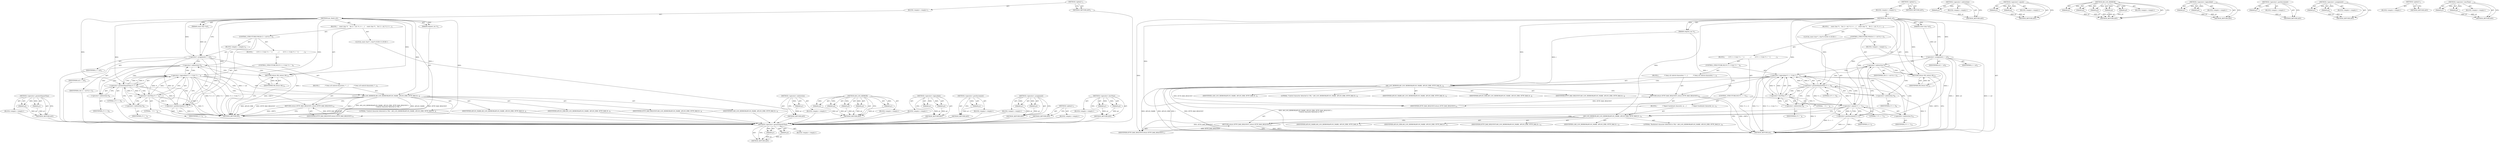 digraph "&lt;operator&gt;.lessThan" {
vulnerable_87 [label=<(METHOD,&lt;operator&gt;.greaterEqualsThan)>];
vulnerable_88 [label=<(PARAM,p1)>];
vulnerable_89 [label=<(PARAM,p2)>];
vulnerable_90 [label=<(BLOCK,&lt;empty&gt;,&lt;empty&gt;)>];
vulnerable_91 [label=<(METHOD_RETURN,ANY)>];
vulnerable_6 [label=<(METHOD,&lt;global&gt;)<SUB>1</SUB>>];
vulnerable_7 [label=<(BLOCK,&lt;empty&gt;,&lt;empty&gt;)<SUB>1</SUB>>];
vulnerable_8 [label=<(METHOD,am_check_url)<SUB>1</SUB>>];
vulnerable_9 [label=<(PARAM,request_rec *r)<SUB>1</SUB>>];
vulnerable_10 [label=<(PARAM,const char *url)<SUB>1</SUB>>];
vulnerable_11 [label=<(BLOCK,{
    const char *i;

    for (i = url; *i; i++...,{
    const char *i;

    for (i = url; *i; i++...)<SUB>2</SUB>>];
vulnerable_12 [label="<(LOCAL,const char* i: char*)<SUB>3</SUB>>"];
vulnerable_13 [label=<(CONTROL_STRUCTURE,FOR,for (i = url;*i;i++))<SUB>5</SUB>>];
vulnerable_14 [label=<(BLOCK,&lt;empty&gt;,&lt;empty&gt;)<SUB>5</SUB>>];
vulnerable_15 [label=<(&lt;operator&gt;.assignment,i = url)<SUB>5</SUB>>];
vulnerable_16 [label=<(IDENTIFIER,i,i = url)<SUB>5</SUB>>];
vulnerable_17 [label=<(IDENTIFIER,url,i = url)<SUB>5</SUB>>];
vulnerable_18 [label=<(&lt;operator&gt;.indirection,*i)<SUB>5</SUB>>];
vulnerable_19 [label=<(IDENTIFIER,i,for (i = url;*i;i++))<SUB>5</SUB>>];
vulnerable_20 [label=<(&lt;operator&gt;.postIncrement,i++)<SUB>5</SUB>>];
vulnerable_21 [label=<(IDENTIFIER,i,i++)<SUB>5</SUB>>];
vulnerable_22 [label=<(BLOCK,{
        if (*i &gt;= 0 &amp;&amp; *i &lt; ' ') {
          ...,{
        if (*i &gt;= 0 &amp;&amp; *i &lt; ' ') {
          ...)<SUB>5</SUB>>];
vulnerable_23 [label=<(CONTROL_STRUCTURE,IF,if (*i &gt;= 0 &amp;&amp; *i &lt; ' '))<SUB>6</SUB>>];
vulnerable_24 [label=<(&lt;operator&gt;.logicalAnd,*i &gt;= 0 &amp;&amp; *i &lt; ' ')<SUB>6</SUB>>];
vulnerable_25 [label=<(&lt;operator&gt;.greaterEqualsThan,*i &gt;= 0)<SUB>6</SUB>>];
vulnerable_26 [label=<(&lt;operator&gt;.indirection,*i)<SUB>6</SUB>>];
vulnerable_27 [label=<(IDENTIFIER,i,*i &gt;= 0)<SUB>6</SUB>>];
vulnerable_28 [label=<(LITERAL,0,*i &gt;= 0)<SUB>6</SUB>>];
vulnerable_29 [label=<(&lt;operator&gt;.lessThan,*i &lt; ' ')<SUB>6</SUB>>];
vulnerable_30 [label=<(&lt;operator&gt;.indirection,*i)<SUB>6</SUB>>];
vulnerable_31 [label=<(IDENTIFIER,i,*i &lt; ' ')<SUB>6</SUB>>];
vulnerable_32 [label=<(LITERAL,' ',*i &lt; ' ')<SUB>6</SUB>>];
vulnerable_33 [label=<(BLOCK,{
            /* Deny all control-characters. *...,{
            /* Deny all control-characters. *...)<SUB>6</SUB>>];
vulnerable_34 [label=<(AM_LOG_RERROR,AM_LOG_RERROR(APLOG_MARK, APLOG_ERR, HTTP_BAD_R...)<SUB>8</SUB>>];
vulnerable_35 [label=<(IDENTIFIER,APLOG_MARK,AM_LOG_RERROR(APLOG_MARK, APLOG_ERR, HTTP_BAD_R...)<SUB>8</SUB>>];
vulnerable_36 [label=<(IDENTIFIER,APLOG_ERR,AM_LOG_RERROR(APLOG_MARK, APLOG_ERR, HTTP_BAD_R...)<SUB>8</SUB>>];
vulnerable_37 [label=<(IDENTIFIER,HTTP_BAD_REQUEST,AM_LOG_RERROR(APLOG_MARK, APLOG_ERR, HTTP_BAD_R...)<SUB>8</SUB>>];
vulnerable_38 [label=<(IDENTIFIER,r,AM_LOG_RERROR(APLOG_MARK, APLOG_ERR, HTTP_BAD_R...)<SUB>8</SUB>>];
vulnerable_39 [label=<(LITERAL,&quot;Control character detected in URL.&quot;,AM_LOG_RERROR(APLOG_MARK, APLOG_ERR, HTTP_BAD_R...)<SUB>9</SUB>>];
vulnerable_40 [label=<(RETURN,return HTTP_BAD_REQUEST;,return HTTP_BAD_REQUEST;)<SUB>10</SUB>>];
vulnerable_41 [label=<(IDENTIFIER,HTTP_BAD_REQUEST,return HTTP_BAD_REQUEST;)<SUB>10</SUB>>];
vulnerable_42 [label=<(RETURN,return OK;,return OK;)<SUB>14</SUB>>];
vulnerable_43 [label=<(IDENTIFIER,OK,return OK;)<SUB>14</SUB>>];
vulnerable_44 [label=<(METHOD_RETURN,int)<SUB>1</SUB>>];
vulnerable_46 [label=<(METHOD_RETURN,ANY)<SUB>1</SUB>>];
vulnerable_74 [label=<(METHOD,&lt;operator&gt;.indirection)>];
vulnerable_75 [label=<(PARAM,p1)>];
vulnerable_76 [label=<(BLOCK,&lt;empty&gt;,&lt;empty&gt;)>];
vulnerable_77 [label=<(METHOD_RETURN,ANY)>];
vulnerable_97 [label=<(METHOD,AM_LOG_RERROR)>];
vulnerable_98 [label=<(PARAM,p1)>];
vulnerable_99 [label=<(PARAM,p2)>];
vulnerable_100 [label=<(PARAM,p3)>];
vulnerable_101 [label=<(PARAM,p4)>];
vulnerable_102 [label=<(PARAM,p5)>];
vulnerable_103 [label=<(BLOCK,&lt;empty&gt;,&lt;empty&gt;)>];
vulnerable_104 [label=<(METHOD_RETURN,ANY)>];
vulnerable_82 [label=<(METHOD,&lt;operator&gt;.logicalAnd)>];
vulnerable_83 [label=<(PARAM,p1)>];
vulnerable_84 [label=<(PARAM,p2)>];
vulnerable_85 [label=<(BLOCK,&lt;empty&gt;,&lt;empty&gt;)>];
vulnerable_86 [label=<(METHOD_RETURN,ANY)>];
vulnerable_78 [label=<(METHOD,&lt;operator&gt;.postIncrement)>];
vulnerable_79 [label=<(PARAM,p1)>];
vulnerable_80 [label=<(BLOCK,&lt;empty&gt;,&lt;empty&gt;)>];
vulnerable_81 [label=<(METHOD_RETURN,ANY)>];
vulnerable_69 [label=<(METHOD,&lt;operator&gt;.assignment)>];
vulnerable_70 [label=<(PARAM,p1)>];
vulnerable_71 [label=<(PARAM,p2)>];
vulnerable_72 [label=<(BLOCK,&lt;empty&gt;,&lt;empty&gt;)>];
vulnerable_73 [label=<(METHOD_RETURN,ANY)>];
vulnerable_63 [label=<(METHOD,&lt;global&gt;)<SUB>1</SUB>>];
vulnerable_64 [label=<(BLOCK,&lt;empty&gt;,&lt;empty&gt;)>];
vulnerable_65 [label=<(METHOD_RETURN,ANY)>];
vulnerable_92 [label=<(METHOD,&lt;operator&gt;.lessThan)>];
vulnerable_93 [label=<(PARAM,p1)>];
vulnerable_94 [label=<(PARAM,p2)>];
vulnerable_95 [label=<(BLOCK,&lt;empty&gt;,&lt;empty&gt;)>];
vulnerable_96 [label=<(METHOD_RETURN,ANY)>];
fixed_103 [label=<(METHOD,&lt;operator&gt;.greaterEqualsThan)>];
fixed_104 [label=<(PARAM,p1)>];
fixed_105 [label=<(PARAM,p2)>];
fixed_106 [label=<(BLOCK,&lt;empty&gt;,&lt;empty&gt;)>];
fixed_107 [label=<(METHOD_RETURN,ANY)>];
fixed_6 [label=<(METHOD,&lt;global&gt;)<SUB>1</SUB>>];
fixed_7 [label=<(BLOCK,&lt;empty&gt;,&lt;empty&gt;)<SUB>1</SUB>>];
fixed_8 [label=<(METHOD,am_check_url)<SUB>1</SUB>>];
fixed_9 [label=<(PARAM,request_rec *r)<SUB>1</SUB>>];
fixed_10 [label=<(PARAM,const char *url)<SUB>1</SUB>>];
fixed_11 [label=<(BLOCK,{
    const char *i;

    for (i = url; *i; i++...,{
    const char *i;

    for (i = url; *i; i++...)<SUB>2</SUB>>];
fixed_12 [label="<(LOCAL,const char* i: char*)<SUB>3</SUB>>"];
fixed_13 [label=<(CONTROL_STRUCTURE,FOR,for (i = url;*i;i++))<SUB>5</SUB>>];
fixed_14 [label=<(BLOCK,&lt;empty&gt;,&lt;empty&gt;)<SUB>5</SUB>>];
fixed_15 [label=<(&lt;operator&gt;.assignment,i = url)<SUB>5</SUB>>];
fixed_16 [label=<(IDENTIFIER,i,i = url)<SUB>5</SUB>>];
fixed_17 [label=<(IDENTIFIER,url,i = url)<SUB>5</SUB>>];
fixed_18 [label=<(&lt;operator&gt;.indirection,*i)<SUB>5</SUB>>];
fixed_19 [label=<(IDENTIFIER,i,for (i = url;*i;i++))<SUB>5</SUB>>];
fixed_20 [label=<(&lt;operator&gt;.postIncrement,i++)<SUB>5</SUB>>];
fixed_21 [label=<(IDENTIFIER,i,i++)<SUB>5</SUB>>];
fixed_22 [label=<(BLOCK,{
        if (*i &gt;= 0 &amp;&amp; *i &lt; ' ') {
          ...,{
        if (*i &gt;= 0 &amp;&amp; *i &lt; ' ') {
          ...)<SUB>5</SUB>>];
fixed_23 [label=<(CONTROL_STRUCTURE,IF,if (*i &gt;= 0 &amp;&amp; *i &lt; ' '))<SUB>6</SUB>>];
fixed_24 [label=<(&lt;operator&gt;.logicalAnd,*i &gt;= 0 &amp;&amp; *i &lt; ' ')<SUB>6</SUB>>];
fixed_25 [label=<(&lt;operator&gt;.greaterEqualsThan,*i &gt;= 0)<SUB>6</SUB>>];
fixed_26 [label=<(&lt;operator&gt;.indirection,*i)<SUB>6</SUB>>];
fixed_27 [label=<(IDENTIFIER,i,*i &gt;= 0)<SUB>6</SUB>>];
fixed_28 [label=<(LITERAL,0,*i &gt;= 0)<SUB>6</SUB>>];
fixed_29 [label=<(&lt;operator&gt;.lessThan,*i &lt; ' ')<SUB>6</SUB>>];
fixed_30 [label=<(&lt;operator&gt;.indirection,*i)<SUB>6</SUB>>];
fixed_31 [label=<(IDENTIFIER,i,*i &lt; ' ')<SUB>6</SUB>>];
fixed_32 [label=<(LITERAL,' ',*i &lt; ' ')<SUB>6</SUB>>];
fixed_33 [label=<(BLOCK,{
            /* Deny all control-characters. *...,{
            /* Deny all control-characters. *...)<SUB>6</SUB>>];
fixed_34 [label=<(AM_LOG_RERROR,AM_LOG_RERROR(APLOG_MARK, APLOG_ERR, HTTP_BAD_R...)<SUB>8</SUB>>];
fixed_35 [label=<(IDENTIFIER,APLOG_MARK,AM_LOG_RERROR(APLOG_MARK, APLOG_ERR, HTTP_BAD_R...)<SUB>8</SUB>>];
fixed_36 [label=<(IDENTIFIER,APLOG_ERR,AM_LOG_RERROR(APLOG_MARK, APLOG_ERR, HTTP_BAD_R...)<SUB>8</SUB>>];
fixed_37 [label=<(IDENTIFIER,HTTP_BAD_REQUEST,AM_LOG_RERROR(APLOG_MARK, APLOG_ERR, HTTP_BAD_R...)<SUB>8</SUB>>];
fixed_38 [label=<(IDENTIFIER,r,AM_LOG_RERROR(APLOG_MARK, APLOG_ERR, HTTP_BAD_R...)<SUB>8</SUB>>];
fixed_39 [label=<(LITERAL,&quot;Control character detected in URL.&quot;,AM_LOG_RERROR(APLOG_MARK, APLOG_ERR, HTTP_BAD_R...)<SUB>9</SUB>>];
fixed_40 [label=<(RETURN,return HTTP_BAD_REQUEST;,return HTTP_BAD_REQUEST;)<SUB>10</SUB>>];
fixed_41 [label=<(IDENTIFIER,HTTP_BAD_REQUEST,return HTTP_BAD_REQUEST;)<SUB>10</SUB>>];
fixed_42 [label=<(CONTROL_STRUCTURE,IF,if (*i == '\\'))<SUB>12</SUB>>];
fixed_43 [label=<(&lt;operator&gt;.equals,*i == '\\')<SUB>12</SUB>>];
fixed_44 [label=<(&lt;operator&gt;.indirection,*i)<SUB>12</SUB>>];
fixed_45 [label=<(IDENTIFIER,i,*i == '\\')<SUB>12</SUB>>];
fixed_46 [label=<(LITERAL,'\\',*i == '\\')<SUB>12</SUB>>];
fixed_47 [label=<(BLOCK,{
            /* Reject backslash character, as...,{
            /* Reject backslash character, as...)<SUB>12</SUB>>];
fixed_48 [label=<(AM_LOG_RERROR,AM_LOG_RERROR(APLOG_MARK, APLOG_ERR, HTTP_BAD_R...)<SUB>15</SUB>>];
fixed_49 [label=<(IDENTIFIER,APLOG_MARK,AM_LOG_RERROR(APLOG_MARK, APLOG_ERR, HTTP_BAD_R...)<SUB>15</SUB>>];
fixed_50 [label=<(IDENTIFIER,APLOG_ERR,AM_LOG_RERROR(APLOG_MARK, APLOG_ERR, HTTP_BAD_R...)<SUB>15</SUB>>];
fixed_51 [label=<(IDENTIFIER,HTTP_BAD_REQUEST,AM_LOG_RERROR(APLOG_MARK, APLOG_ERR, HTTP_BAD_R...)<SUB>15</SUB>>];
fixed_52 [label=<(IDENTIFIER,r,AM_LOG_RERROR(APLOG_MARK, APLOG_ERR, HTTP_BAD_R...)<SUB>15</SUB>>];
fixed_53 [label=<(LITERAL,&quot;Backslash character detected in URL.&quot;,AM_LOG_RERROR(APLOG_MARK, APLOG_ERR, HTTP_BAD_R...)<SUB>16</SUB>>];
fixed_54 [label=<(RETURN,return HTTP_BAD_REQUEST;,return HTTP_BAD_REQUEST;)<SUB>17</SUB>>];
fixed_55 [label=<(IDENTIFIER,HTTP_BAD_REQUEST,return HTTP_BAD_REQUEST;)<SUB>17</SUB>>];
fixed_56 [label=<(RETURN,return OK;,return OK;)<SUB>21</SUB>>];
fixed_57 [label=<(IDENTIFIER,OK,return OK;)<SUB>21</SUB>>];
fixed_58 [label=<(METHOD_RETURN,int)<SUB>1</SUB>>];
fixed_60 [label=<(METHOD_RETURN,ANY)<SUB>1</SUB>>];
fixed_90 [label=<(METHOD,&lt;operator&gt;.indirection)>];
fixed_91 [label=<(PARAM,p1)>];
fixed_92 [label=<(BLOCK,&lt;empty&gt;,&lt;empty&gt;)>];
fixed_93 [label=<(METHOD_RETURN,ANY)>];
fixed_121 [label=<(METHOD,&lt;operator&gt;.equals)>];
fixed_122 [label=<(PARAM,p1)>];
fixed_123 [label=<(PARAM,p2)>];
fixed_124 [label=<(BLOCK,&lt;empty&gt;,&lt;empty&gt;)>];
fixed_125 [label=<(METHOD_RETURN,ANY)>];
fixed_113 [label=<(METHOD,AM_LOG_RERROR)>];
fixed_114 [label=<(PARAM,p1)>];
fixed_115 [label=<(PARAM,p2)>];
fixed_116 [label=<(PARAM,p3)>];
fixed_117 [label=<(PARAM,p4)>];
fixed_118 [label=<(PARAM,p5)>];
fixed_119 [label=<(BLOCK,&lt;empty&gt;,&lt;empty&gt;)>];
fixed_120 [label=<(METHOD_RETURN,ANY)>];
fixed_98 [label=<(METHOD,&lt;operator&gt;.logicalAnd)>];
fixed_99 [label=<(PARAM,p1)>];
fixed_100 [label=<(PARAM,p2)>];
fixed_101 [label=<(BLOCK,&lt;empty&gt;,&lt;empty&gt;)>];
fixed_102 [label=<(METHOD_RETURN,ANY)>];
fixed_94 [label=<(METHOD,&lt;operator&gt;.postIncrement)>];
fixed_95 [label=<(PARAM,p1)>];
fixed_96 [label=<(BLOCK,&lt;empty&gt;,&lt;empty&gt;)>];
fixed_97 [label=<(METHOD_RETURN,ANY)>];
fixed_85 [label=<(METHOD,&lt;operator&gt;.assignment)>];
fixed_86 [label=<(PARAM,p1)>];
fixed_87 [label=<(PARAM,p2)>];
fixed_88 [label=<(BLOCK,&lt;empty&gt;,&lt;empty&gt;)>];
fixed_89 [label=<(METHOD_RETURN,ANY)>];
fixed_79 [label=<(METHOD,&lt;global&gt;)<SUB>1</SUB>>];
fixed_80 [label=<(BLOCK,&lt;empty&gt;,&lt;empty&gt;)>];
fixed_81 [label=<(METHOD_RETURN,ANY)>];
fixed_108 [label=<(METHOD,&lt;operator&gt;.lessThan)>];
fixed_109 [label=<(PARAM,p1)>];
fixed_110 [label=<(PARAM,p2)>];
fixed_111 [label=<(BLOCK,&lt;empty&gt;,&lt;empty&gt;)>];
fixed_112 [label=<(METHOD_RETURN,ANY)>];
vulnerable_87 -> vulnerable_88  [key=0, label="AST: "];
vulnerable_87 -> vulnerable_88  [key=1, label="DDG: "];
vulnerable_87 -> vulnerable_90  [key=0, label="AST: "];
vulnerable_87 -> vulnerable_89  [key=0, label="AST: "];
vulnerable_87 -> vulnerable_89  [key=1, label="DDG: "];
vulnerable_87 -> vulnerable_91  [key=0, label="AST: "];
vulnerable_87 -> vulnerable_91  [key=1, label="CFG: "];
vulnerable_88 -> vulnerable_91  [key=0, label="DDG: p1"];
vulnerable_89 -> vulnerable_91  [key=0, label="DDG: p2"];
vulnerable_90 -> fixed_103  [key=0];
vulnerable_91 -> fixed_103  [key=0];
vulnerable_6 -> vulnerable_7  [key=0, label="AST: "];
vulnerable_6 -> vulnerable_46  [key=0, label="AST: "];
vulnerable_6 -> vulnerable_46  [key=1, label="CFG: "];
vulnerable_7 -> vulnerable_8  [key=0, label="AST: "];
vulnerable_8 -> vulnerable_9  [key=0, label="AST: "];
vulnerable_8 -> vulnerable_9  [key=1, label="DDG: "];
vulnerable_8 -> vulnerable_10  [key=0, label="AST: "];
vulnerable_8 -> vulnerable_10  [key=1, label="DDG: "];
vulnerable_8 -> vulnerable_11  [key=0, label="AST: "];
vulnerable_8 -> vulnerable_44  [key=0, label="AST: "];
vulnerable_8 -> vulnerable_15  [key=0, label="CFG: "];
vulnerable_8 -> vulnerable_15  [key=1, label="DDG: "];
vulnerable_8 -> vulnerable_42  [key=0, label="DDG: "];
vulnerable_8 -> vulnerable_43  [key=0, label="DDG: "];
vulnerable_8 -> vulnerable_20  [key=0, label="DDG: "];
vulnerable_8 -> vulnerable_25  [key=0, label="DDG: "];
vulnerable_8 -> vulnerable_29  [key=0, label="DDG: "];
vulnerable_8 -> vulnerable_34  [key=0, label="DDG: "];
vulnerable_8 -> vulnerable_41  [key=0, label="DDG: "];
vulnerable_9 -> vulnerable_34  [key=0, label="DDG: r"];
vulnerable_10 -> vulnerable_15  [key=0, label="DDG: url"];
vulnerable_11 -> vulnerable_12  [key=0, label="AST: "];
vulnerable_11 -> vulnerable_13  [key=0, label="AST: "];
vulnerable_11 -> vulnerable_42  [key=0, label="AST: "];
vulnerable_12 -> fixed_103  [key=0];
vulnerable_13 -> vulnerable_14  [key=0, label="AST: "];
vulnerable_13 -> vulnerable_18  [key=0, label="AST: "];
vulnerable_13 -> vulnerable_20  [key=0, label="AST: "];
vulnerable_13 -> vulnerable_22  [key=0, label="AST: "];
vulnerable_14 -> vulnerable_15  [key=0, label="AST: "];
vulnerable_15 -> vulnerable_16  [key=0, label="AST: "];
vulnerable_15 -> vulnerable_17  [key=0, label="AST: "];
vulnerable_15 -> vulnerable_18  [key=0, label="CFG: "];
vulnerable_15 -> vulnerable_44  [key=0, label="DDG: i"];
vulnerable_15 -> vulnerable_44  [key=1, label="DDG: url"];
vulnerable_15 -> vulnerable_44  [key=2, label="DDG: i = url"];
vulnerable_15 -> vulnerable_20  [key=0, label="DDG: i"];
vulnerable_16 -> fixed_103  [key=0];
vulnerable_17 -> fixed_103  [key=0];
vulnerable_18 -> vulnerable_19  [key=0, label="AST: "];
vulnerable_18 -> vulnerable_26  [key=0, label="CFG: "];
vulnerable_18 -> vulnerable_26  [key=1, label="CDG: "];
vulnerable_18 -> vulnerable_42  [key=0, label="CFG: "];
vulnerable_18 -> vulnerable_42  [key=1, label="CDG: "];
vulnerable_18 -> vulnerable_24  [key=0, label="CDG: "];
vulnerable_18 -> vulnerable_25  [key=0, label="CDG: "];
vulnerable_19 -> fixed_103  [key=0];
vulnerable_20 -> vulnerable_21  [key=0, label="AST: "];
vulnerable_20 -> vulnerable_18  [key=0, label="CFG: "];
vulnerable_20 -> vulnerable_44  [key=0, label="DDG: i"];
vulnerable_20 -> vulnerable_44  [key=1, label="DDG: i++"];
vulnerable_21 -> fixed_103  [key=0];
vulnerable_22 -> vulnerable_23  [key=0, label="AST: "];
vulnerable_23 -> vulnerable_24  [key=0, label="AST: "];
vulnerable_23 -> vulnerable_33  [key=0, label="AST: "];
vulnerable_24 -> vulnerable_25  [key=0, label="AST: "];
vulnerable_24 -> vulnerable_29  [key=0, label="AST: "];
vulnerable_24 -> vulnerable_34  [key=0, label="CFG: "];
vulnerable_24 -> vulnerable_34  [key=1, label="CDG: "];
vulnerable_24 -> vulnerable_20  [key=0, label="CFG: "];
vulnerable_24 -> vulnerable_20  [key=1, label="CDG: "];
vulnerable_24 -> vulnerable_44  [key=0, label="DDG: *i &gt;= 0"];
vulnerable_24 -> vulnerable_44  [key=1, label="DDG: *i &lt; ' '"];
vulnerable_24 -> vulnerable_44  [key=2, label="DDG: *i &gt;= 0 &amp;&amp; *i &lt; ' '"];
vulnerable_24 -> vulnerable_40  [key=0, label="CDG: "];
vulnerable_24 -> vulnerable_18  [key=0, label="CDG: "];
vulnerable_25 -> vulnerable_26  [key=0, label="AST: "];
vulnerable_25 -> vulnerable_28  [key=0, label="AST: "];
vulnerable_25 -> vulnerable_24  [key=0, label="CFG: "];
vulnerable_25 -> vulnerable_24  [key=1, label="DDG: *i"];
vulnerable_25 -> vulnerable_24  [key=2, label="DDG: 0"];
vulnerable_25 -> vulnerable_30  [key=0, label="CFG: "];
vulnerable_25 -> vulnerable_30  [key=1, label="CDG: "];
vulnerable_25 -> vulnerable_44  [key=0, label="DDG: *i"];
vulnerable_25 -> vulnerable_20  [key=0, label="DDG: *i"];
vulnerable_25 -> vulnerable_29  [key=0, label="DDG: *i"];
vulnerable_25 -> vulnerable_29  [key=1, label="CDG: "];
vulnerable_26 -> vulnerable_27  [key=0, label="AST: "];
vulnerable_26 -> vulnerable_25  [key=0, label="CFG: "];
vulnerable_27 -> fixed_103  [key=0];
vulnerable_28 -> fixed_103  [key=0];
vulnerable_29 -> vulnerable_30  [key=0, label="AST: "];
vulnerable_29 -> vulnerable_32  [key=0, label="AST: "];
vulnerable_29 -> vulnerable_24  [key=0, label="CFG: "];
vulnerable_29 -> vulnerable_24  [key=1, label="DDG: *i"];
vulnerable_29 -> vulnerable_24  [key=2, label="DDG: ' '"];
vulnerable_29 -> vulnerable_44  [key=0, label="DDG: *i"];
vulnerable_29 -> vulnerable_20  [key=0, label="DDG: *i"];
vulnerable_29 -> vulnerable_25  [key=0, label="DDG: *i"];
vulnerable_30 -> vulnerable_31  [key=0, label="AST: "];
vulnerable_30 -> vulnerable_29  [key=0, label="CFG: "];
vulnerable_31 -> fixed_103  [key=0];
vulnerable_32 -> fixed_103  [key=0];
vulnerable_33 -> vulnerable_34  [key=0, label="AST: "];
vulnerable_33 -> vulnerable_40  [key=0, label="AST: "];
vulnerable_34 -> vulnerable_35  [key=0, label="AST: "];
vulnerable_34 -> vulnerable_36  [key=0, label="AST: "];
vulnerable_34 -> vulnerable_37  [key=0, label="AST: "];
vulnerable_34 -> vulnerable_38  [key=0, label="AST: "];
vulnerable_34 -> vulnerable_39  [key=0, label="AST: "];
vulnerable_34 -> vulnerable_40  [key=0, label="CFG: "];
vulnerable_34 -> vulnerable_44  [key=0, label="DDG: APLOG_ERR"];
vulnerable_34 -> vulnerable_44  [key=1, label="DDG: HTTP_BAD_REQUEST"];
vulnerable_34 -> vulnerable_44  [key=2, label="DDG: r"];
vulnerable_34 -> vulnerable_44  [key=3, label="DDG: AM_LOG_RERROR(APLOG_MARK, APLOG_ERR, HTTP_BAD_REQUEST, r,
                           &quot;Control character detected in URL.&quot;)"];
vulnerable_34 -> vulnerable_44  [key=4, label="DDG: APLOG_MARK"];
vulnerable_34 -> vulnerable_41  [key=0, label="DDG: HTTP_BAD_REQUEST"];
vulnerable_35 -> fixed_103  [key=0];
vulnerable_36 -> fixed_103  [key=0];
vulnerable_37 -> fixed_103  [key=0];
vulnerable_38 -> fixed_103  [key=0];
vulnerable_39 -> fixed_103  [key=0];
vulnerable_40 -> vulnerable_41  [key=0, label="AST: "];
vulnerable_40 -> vulnerable_44  [key=0, label="CFG: "];
vulnerable_40 -> vulnerable_44  [key=1, label="DDG: &lt;RET&gt;"];
vulnerable_41 -> vulnerable_40  [key=0, label="DDG: HTTP_BAD_REQUEST"];
vulnerable_42 -> vulnerable_43  [key=0, label="AST: "];
vulnerable_42 -> vulnerable_44  [key=0, label="CFG: "];
vulnerable_42 -> vulnerable_44  [key=1, label="DDG: &lt;RET&gt;"];
vulnerable_43 -> vulnerable_42  [key=0, label="DDG: OK"];
vulnerable_44 -> fixed_103  [key=0];
vulnerable_46 -> fixed_103  [key=0];
vulnerable_74 -> vulnerable_75  [key=0, label="AST: "];
vulnerable_74 -> vulnerable_75  [key=1, label="DDG: "];
vulnerable_74 -> vulnerable_76  [key=0, label="AST: "];
vulnerable_74 -> vulnerable_77  [key=0, label="AST: "];
vulnerable_74 -> vulnerable_77  [key=1, label="CFG: "];
vulnerable_75 -> vulnerable_77  [key=0, label="DDG: p1"];
vulnerable_76 -> fixed_103  [key=0];
vulnerable_77 -> fixed_103  [key=0];
vulnerable_97 -> vulnerable_98  [key=0, label="AST: "];
vulnerable_97 -> vulnerable_98  [key=1, label="DDG: "];
vulnerable_97 -> vulnerable_103  [key=0, label="AST: "];
vulnerable_97 -> vulnerable_99  [key=0, label="AST: "];
vulnerable_97 -> vulnerable_99  [key=1, label="DDG: "];
vulnerable_97 -> vulnerable_104  [key=0, label="AST: "];
vulnerable_97 -> vulnerable_104  [key=1, label="CFG: "];
vulnerable_97 -> vulnerable_100  [key=0, label="AST: "];
vulnerable_97 -> vulnerable_100  [key=1, label="DDG: "];
vulnerable_97 -> vulnerable_101  [key=0, label="AST: "];
vulnerable_97 -> vulnerable_101  [key=1, label="DDG: "];
vulnerable_97 -> vulnerable_102  [key=0, label="AST: "];
vulnerable_97 -> vulnerable_102  [key=1, label="DDG: "];
vulnerable_98 -> vulnerable_104  [key=0, label="DDG: p1"];
vulnerable_99 -> vulnerable_104  [key=0, label="DDG: p2"];
vulnerable_100 -> vulnerable_104  [key=0, label="DDG: p3"];
vulnerable_101 -> vulnerable_104  [key=0, label="DDG: p4"];
vulnerable_102 -> vulnerable_104  [key=0, label="DDG: p5"];
vulnerable_103 -> fixed_103  [key=0];
vulnerable_104 -> fixed_103  [key=0];
vulnerable_82 -> vulnerable_83  [key=0, label="AST: "];
vulnerable_82 -> vulnerable_83  [key=1, label="DDG: "];
vulnerable_82 -> vulnerable_85  [key=0, label="AST: "];
vulnerable_82 -> vulnerable_84  [key=0, label="AST: "];
vulnerable_82 -> vulnerable_84  [key=1, label="DDG: "];
vulnerable_82 -> vulnerable_86  [key=0, label="AST: "];
vulnerable_82 -> vulnerable_86  [key=1, label="CFG: "];
vulnerable_83 -> vulnerable_86  [key=0, label="DDG: p1"];
vulnerable_84 -> vulnerable_86  [key=0, label="DDG: p2"];
vulnerable_85 -> fixed_103  [key=0];
vulnerable_86 -> fixed_103  [key=0];
vulnerable_78 -> vulnerable_79  [key=0, label="AST: "];
vulnerable_78 -> vulnerable_79  [key=1, label="DDG: "];
vulnerable_78 -> vulnerable_80  [key=0, label="AST: "];
vulnerable_78 -> vulnerable_81  [key=0, label="AST: "];
vulnerable_78 -> vulnerable_81  [key=1, label="CFG: "];
vulnerable_79 -> vulnerable_81  [key=0, label="DDG: p1"];
vulnerable_80 -> fixed_103  [key=0];
vulnerable_81 -> fixed_103  [key=0];
vulnerable_69 -> vulnerable_70  [key=0, label="AST: "];
vulnerable_69 -> vulnerable_70  [key=1, label="DDG: "];
vulnerable_69 -> vulnerable_72  [key=0, label="AST: "];
vulnerable_69 -> vulnerable_71  [key=0, label="AST: "];
vulnerable_69 -> vulnerable_71  [key=1, label="DDG: "];
vulnerable_69 -> vulnerable_73  [key=0, label="AST: "];
vulnerable_69 -> vulnerable_73  [key=1, label="CFG: "];
vulnerable_70 -> vulnerable_73  [key=0, label="DDG: p1"];
vulnerable_71 -> vulnerable_73  [key=0, label="DDG: p2"];
vulnerable_72 -> fixed_103  [key=0];
vulnerable_73 -> fixed_103  [key=0];
vulnerable_63 -> vulnerable_64  [key=0, label="AST: "];
vulnerable_63 -> vulnerable_65  [key=0, label="AST: "];
vulnerable_63 -> vulnerable_65  [key=1, label="CFG: "];
vulnerable_64 -> fixed_103  [key=0];
vulnerable_65 -> fixed_103  [key=0];
vulnerable_92 -> vulnerable_93  [key=0, label="AST: "];
vulnerable_92 -> vulnerable_93  [key=1, label="DDG: "];
vulnerable_92 -> vulnerable_95  [key=0, label="AST: "];
vulnerable_92 -> vulnerable_94  [key=0, label="AST: "];
vulnerable_92 -> vulnerable_94  [key=1, label="DDG: "];
vulnerable_92 -> vulnerable_96  [key=0, label="AST: "];
vulnerable_92 -> vulnerable_96  [key=1, label="CFG: "];
vulnerable_93 -> vulnerable_96  [key=0, label="DDG: p1"];
vulnerable_94 -> vulnerable_96  [key=0, label="DDG: p2"];
vulnerable_95 -> fixed_103  [key=0];
vulnerable_96 -> fixed_103  [key=0];
fixed_103 -> fixed_104  [key=0, label="AST: "];
fixed_103 -> fixed_104  [key=1, label="DDG: "];
fixed_103 -> fixed_106  [key=0, label="AST: "];
fixed_103 -> fixed_105  [key=0, label="AST: "];
fixed_103 -> fixed_105  [key=1, label="DDG: "];
fixed_103 -> fixed_107  [key=0, label="AST: "];
fixed_103 -> fixed_107  [key=1, label="CFG: "];
fixed_104 -> fixed_107  [key=0, label="DDG: p1"];
fixed_105 -> fixed_107  [key=0, label="DDG: p2"];
fixed_6 -> fixed_7  [key=0, label="AST: "];
fixed_6 -> fixed_60  [key=0, label="AST: "];
fixed_6 -> fixed_60  [key=1, label="CFG: "];
fixed_7 -> fixed_8  [key=0, label="AST: "];
fixed_8 -> fixed_9  [key=0, label="AST: "];
fixed_8 -> fixed_9  [key=1, label="DDG: "];
fixed_8 -> fixed_10  [key=0, label="AST: "];
fixed_8 -> fixed_10  [key=1, label="DDG: "];
fixed_8 -> fixed_11  [key=0, label="AST: "];
fixed_8 -> fixed_58  [key=0, label="AST: "];
fixed_8 -> fixed_15  [key=0, label="CFG: "];
fixed_8 -> fixed_15  [key=1, label="DDG: "];
fixed_8 -> fixed_56  [key=0, label="DDG: "];
fixed_8 -> fixed_57  [key=0, label="DDG: "];
fixed_8 -> fixed_20  [key=0, label="DDG: "];
fixed_8 -> fixed_43  [key=0, label="DDG: "];
fixed_8 -> fixed_25  [key=0, label="DDG: "];
fixed_8 -> fixed_29  [key=0, label="DDG: "];
fixed_8 -> fixed_34  [key=0, label="DDG: "];
fixed_8 -> fixed_41  [key=0, label="DDG: "];
fixed_8 -> fixed_48  [key=0, label="DDG: "];
fixed_8 -> fixed_55  [key=0, label="DDG: "];
fixed_9 -> fixed_34  [key=0, label="DDG: r"];
fixed_9 -> fixed_48  [key=0, label="DDG: r"];
fixed_10 -> fixed_15  [key=0, label="DDG: url"];
fixed_11 -> fixed_12  [key=0, label="AST: "];
fixed_11 -> fixed_13  [key=0, label="AST: "];
fixed_11 -> fixed_56  [key=0, label="AST: "];
fixed_13 -> fixed_14  [key=0, label="AST: "];
fixed_13 -> fixed_18  [key=0, label="AST: "];
fixed_13 -> fixed_20  [key=0, label="AST: "];
fixed_13 -> fixed_22  [key=0, label="AST: "];
fixed_14 -> fixed_15  [key=0, label="AST: "];
fixed_15 -> fixed_16  [key=0, label="AST: "];
fixed_15 -> fixed_17  [key=0, label="AST: "];
fixed_15 -> fixed_18  [key=0, label="CFG: "];
fixed_15 -> fixed_58  [key=0, label="DDG: i"];
fixed_15 -> fixed_58  [key=1, label="DDG: url"];
fixed_15 -> fixed_58  [key=2, label="DDG: i = url"];
fixed_15 -> fixed_20  [key=0, label="DDG: i"];
fixed_18 -> fixed_19  [key=0, label="AST: "];
fixed_18 -> fixed_26  [key=0, label="CFG: "];
fixed_18 -> fixed_26  [key=1, label="CDG: "];
fixed_18 -> fixed_56  [key=0, label="CFG: "];
fixed_18 -> fixed_56  [key=1, label="CDG: "];
fixed_18 -> fixed_24  [key=0, label="CDG: "];
fixed_18 -> fixed_25  [key=0, label="CDG: "];
fixed_20 -> fixed_21  [key=0, label="AST: "];
fixed_20 -> fixed_18  [key=0, label="CFG: "];
fixed_20 -> fixed_58  [key=0, label="DDG: i"];
fixed_20 -> fixed_58  [key=1, label="DDG: i++"];
fixed_22 -> fixed_23  [key=0, label="AST: "];
fixed_22 -> fixed_42  [key=0, label="AST: "];
fixed_23 -> fixed_24  [key=0, label="AST: "];
fixed_23 -> fixed_33  [key=0, label="AST: "];
fixed_24 -> fixed_25  [key=0, label="AST: "];
fixed_24 -> fixed_29  [key=0, label="AST: "];
fixed_24 -> fixed_34  [key=0, label="CFG: "];
fixed_24 -> fixed_34  [key=1, label="CDG: "];
fixed_24 -> fixed_44  [key=0, label="CFG: "];
fixed_24 -> fixed_44  [key=1, label="CDG: "];
fixed_24 -> fixed_58  [key=0, label="DDG: *i &gt;= 0"];
fixed_24 -> fixed_58  [key=1, label="DDG: *i &lt; ' '"];
fixed_24 -> fixed_58  [key=2, label="DDG: *i &gt;= 0 &amp;&amp; *i &lt; ' '"];
fixed_24 -> fixed_40  [key=0, label="CDG: "];
fixed_24 -> fixed_43  [key=0, label="CDG: "];
fixed_25 -> fixed_26  [key=0, label="AST: "];
fixed_25 -> fixed_28  [key=0, label="AST: "];
fixed_25 -> fixed_24  [key=0, label="CFG: "];
fixed_25 -> fixed_24  [key=1, label="DDG: *i"];
fixed_25 -> fixed_24  [key=2, label="DDG: 0"];
fixed_25 -> fixed_30  [key=0, label="CFG: "];
fixed_25 -> fixed_30  [key=1, label="CDG: "];
fixed_25 -> fixed_58  [key=0, label="DDG: *i"];
fixed_25 -> fixed_43  [key=0, label="DDG: *i"];
fixed_25 -> fixed_29  [key=0, label="DDG: *i"];
fixed_25 -> fixed_29  [key=1, label="CDG: "];
fixed_26 -> fixed_27  [key=0, label="AST: "];
fixed_26 -> fixed_25  [key=0, label="CFG: "];
fixed_29 -> fixed_30  [key=0, label="AST: "];
fixed_29 -> fixed_32  [key=0, label="AST: "];
fixed_29 -> fixed_24  [key=0, label="CFG: "];
fixed_29 -> fixed_24  [key=1, label="DDG: *i"];
fixed_29 -> fixed_24  [key=2, label="DDG: ' '"];
fixed_29 -> fixed_58  [key=0, label="DDG: *i"];
fixed_29 -> fixed_43  [key=0, label="DDG: *i"];
fixed_30 -> fixed_31  [key=0, label="AST: "];
fixed_30 -> fixed_29  [key=0, label="CFG: "];
fixed_33 -> fixed_34  [key=0, label="AST: "];
fixed_33 -> fixed_40  [key=0, label="AST: "];
fixed_34 -> fixed_35  [key=0, label="AST: "];
fixed_34 -> fixed_36  [key=0, label="AST: "];
fixed_34 -> fixed_37  [key=0, label="AST: "];
fixed_34 -> fixed_38  [key=0, label="AST: "];
fixed_34 -> fixed_39  [key=0, label="AST: "];
fixed_34 -> fixed_40  [key=0, label="CFG: "];
fixed_34 -> fixed_58  [key=0, label="DDG: APLOG_MARK"];
fixed_34 -> fixed_58  [key=1, label="DDG: APLOG_ERR"];
fixed_34 -> fixed_58  [key=2, label="DDG: HTTP_BAD_REQUEST"];
fixed_34 -> fixed_58  [key=3, label="DDG: r"];
fixed_34 -> fixed_58  [key=4, label="DDG: AM_LOG_RERROR(APLOG_MARK, APLOG_ERR, HTTP_BAD_REQUEST, r,
                           &quot;Control character detected in URL.&quot;)"];
fixed_34 -> fixed_41  [key=0, label="DDG: HTTP_BAD_REQUEST"];
fixed_40 -> fixed_41  [key=0, label="AST: "];
fixed_40 -> fixed_58  [key=0, label="CFG: "];
fixed_40 -> fixed_58  [key=1, label="DDG: &lt;RET&gt;"];
fixed_41 -> fixed_40  [key=0, label="DDG: HTTP_BAD_REQUEST"];
fixed_42 -> fixed_43  [key=0, label="AST: "];
fixed_42 -> fixed_47  [key=0, label="AST: "];
fixed_43 -> fixed_44  [key=0, label="AST: "];
fixed_43 -> fixed_46  [key=0, label="AST: "];
fixed_43 -> fixed_48  [key=0, label="CFG: "];
fixed_43 -> fixed_48  [key=1, label="CDG: "];
fixed_43 -> fixed_20  [key=0, label="CFG: "];
fixed_43 -> fixed_20  [key=1, label="DDG: *i"];
fixed_43 -> fixed_20  [key=2, label="CDG: "];
fixed_43 -> fixed_58  [key=0, label="DDG: *i == '\\'"];
fixed_43 -> fixed_25  [key=0, label="DDG: *i"];
fixed_43 -> fixed_18  [key=0, label="CDG: "];
fixed_43 -> fixed_54  [key=0, label="CDG: "];
fixed_44 -> fixed_45  [key=0, label="AST: "];
fixed_44 -> fixed_43  [key=0, label="CFG: "];
fixed_47 -> fixed_48  [key=0, label="AST: "];
fixed_47 -> fixed_54  [key=0, label="AST: "];
fixed_48 -> fixed_49  [key=0, label="AST: "];
fixed_48 -> fixed_50  [key=0, label="AST: "];
fixed_48 -> fixed_51  [key=0, label="AST: "];
fixed_48 -> fixed_52  [key=0, label="AST: "];
fixed_48 -> fixed_53  [key=0, label="AST: "];
fixed_48 -> fixed_54  [key=0, label="CFG: "];
fixed_48 -> fixed_55  [key=0, label="DDG: HTTP_BAD_REQUEST"];
fixed_54 -> fixed_55  [key=0, label="AST: "];
fixed_54 -> fixed_58  [key=0, label="CFG: "];
fixed_54 -> fixed_58  [key=1, label="DDG: &lt;RET&gt;"];
fixed_55 -> fixed_54  [key=0, label="DDG: HTTP_BAD_REQUEST"];
fixed_56 -> fixed_57  [key=0, label="AST: "];
fixed_56 -> fixed_58  [key=0, label="CFG: "];
fixed_56 -> fixed_58  [key=1, label="DDG: &lt;RET&gt;"];
fixed_57 -> fixed_56  [key=0, label="DDG: OK"];
fixed_90 -> fixed_91  [key=0, label="AST: "];
fixed_90 -> fixed_91  [key=1, label="DDG: "];
fixed_90 -> fixed_92  [key=0, label="AST: "];
fixed_90 -> fixed_93  [key=0, label="AST: "];
fixed_90 -> fixed_93  [key=1, label="CFG: "];
fixed_91 -> fixed_93  [key=0, label="DDG: p1"];
fixed_121 -> fixed_122  [key=0, label="AST: "];
fixed_121 -> fixed_122  [key=1, label="DDG: "];
fixed_121 -> fixed_124  [key=0, label="AST: "];
fixed_121 -> fixed_123  [key=0, label="AST: "];
fixed_121 -> fixed_123  [key=1, label="DDG: "];
fixed_121 -> fixed_125  [key=0, label="AST: "];
fixed_121 -> fixed_125  [key=1, label="CFG: "];
fixed_122 -> fixed_125  [key=0, label="DDG: p1"];
fixed_123 -> fixed_125  [key=0, label="DDG: p2"];
fixed_113 -> fixed_114  [key=0, label="AST: "];
fixed_113 -> fixed_114  [key=1, label="DDG: "];
fixed_113 -> fixed_119  [key=0, label="AST: "];
fixed_113 -> fixed_115  [key=0, label="AST: "];
fixed_113 -> fixed_115  [key=1, label="DDG: "];
fixed_113 -> fixed_120  [key=0, label="AST: "];
fixed_113 -> fixed_120  [key=1, label="CFG: "];
fixed_113 -> fixed_116  [key=0, label="AST: "];
fixed_113 -> fixed_116  [key=1, label="DDG: "];
fixed_113 -> fixed_117  [key=0, label="AST: "];
fixed_113 -> fixed_117  [key=1, label="DDG: "];
fixed_113 -> fixed_118  [key=0, label="AST: "];
fixed_113 -> fixed_118  [key=1, label="DDG: "];
fixed_114 -> fixed_120  [key=0, label="DDG: p1"];
fixed_115 -> fixed_120  [key=0, label="DDG: p2"];
fixed_116 -> fixed_120  [key=0, label="DDG: p3"];
fixed_117 -> fixed_120  [key=0, label="DDG: p4"];
fixed_118 -> fixed_120  [key=0, label="DDG: p5"];
fixed_98 -> fixed_99  [key=0, label="AST: "];
fixed_98 -> fixed_99  [key=1, label="DDG: "];
fixed_98 -> fixed_101  [key=0, label="AST: "];
fixed_98 -> fixed_100  [key=0, label="AST: "];
fixed_98 -> fixed_100  [key=1, label="DDG: "];
fixed_98 -> fixed_102  [key=0, label="AST: "];
fixed_98 -> fixed_102  [key=1, label="CFG: "];
fixed_99 -> fixed_102  [key=0, label="DDG: p1"];
fixed_100 -> fixed_102  [key=0, label="DDG: p2"];
fixed_94 -> fixed_95  [key=0, label="AST: "];
fixed_94 -> fixed_95  [key=1, label="DDG: "];
fixed_94 -> fixed_96  [key=0, label="AST: "];
fixed_94 -> fixed_97  [key=0, label="AST: "];
fixed_94 -> fixed_97  [key=1, label="CFG: "];
fixed_95 -> fixed_97  [key=0, label="DDG: p1"];
fixed_85 -> fixed_86  [key=0, label="AST: "];
fixed_85 -> fixed_86  [key=1, label="DDG: "];
fixed_85 -> fixed_88  [key=0, label="AST: "];
fixed_85 -> fixed_87  [key=0, label="AST: "];
fixed_85 -> fixed_87  [key=1, label="DDG: "];
fixed_85 -> fixed_89  [key=0, label="AST: "];
fixed_85 -> fixed_89  [key=1, label="CFG: "];
fixed_86 -> fixed_89  [key=0, label="DDG: p1"];
fixed_87 -> fixed_89  [key=0, label="DDG: p2"];
fixed_79 -> fixed_80  [key=0, label="AST: "];
fixed_79 -> fixed_81  [key=0, label="AST: "];
fixed_79 -> fixed_81  [key=1, label="CFG: "];
fixed_108 -> fixed_109  [key=0, label="AST: "];
fixed_108 -> fixed_109  [key=1, label="DDG: "];
fixed_108 -> fixed_111  [key=0, label="AST: "];
fixed_108 -> fixed_110  [key=0, label="AST: "];
fixed_108 -> fixed_110  [key=1, label="DDG: "];
fixed_108 -> fixed_112  [key=0, label="AST: "];
fixed_108 -> fixed_112  [key=1, label="CFG: "];
fixed_109 -> fixed_112  [key=0, label="DDG: p1"];
fixed_110 -> fixed_112  [key=0, label="DDG: p2"];
}
